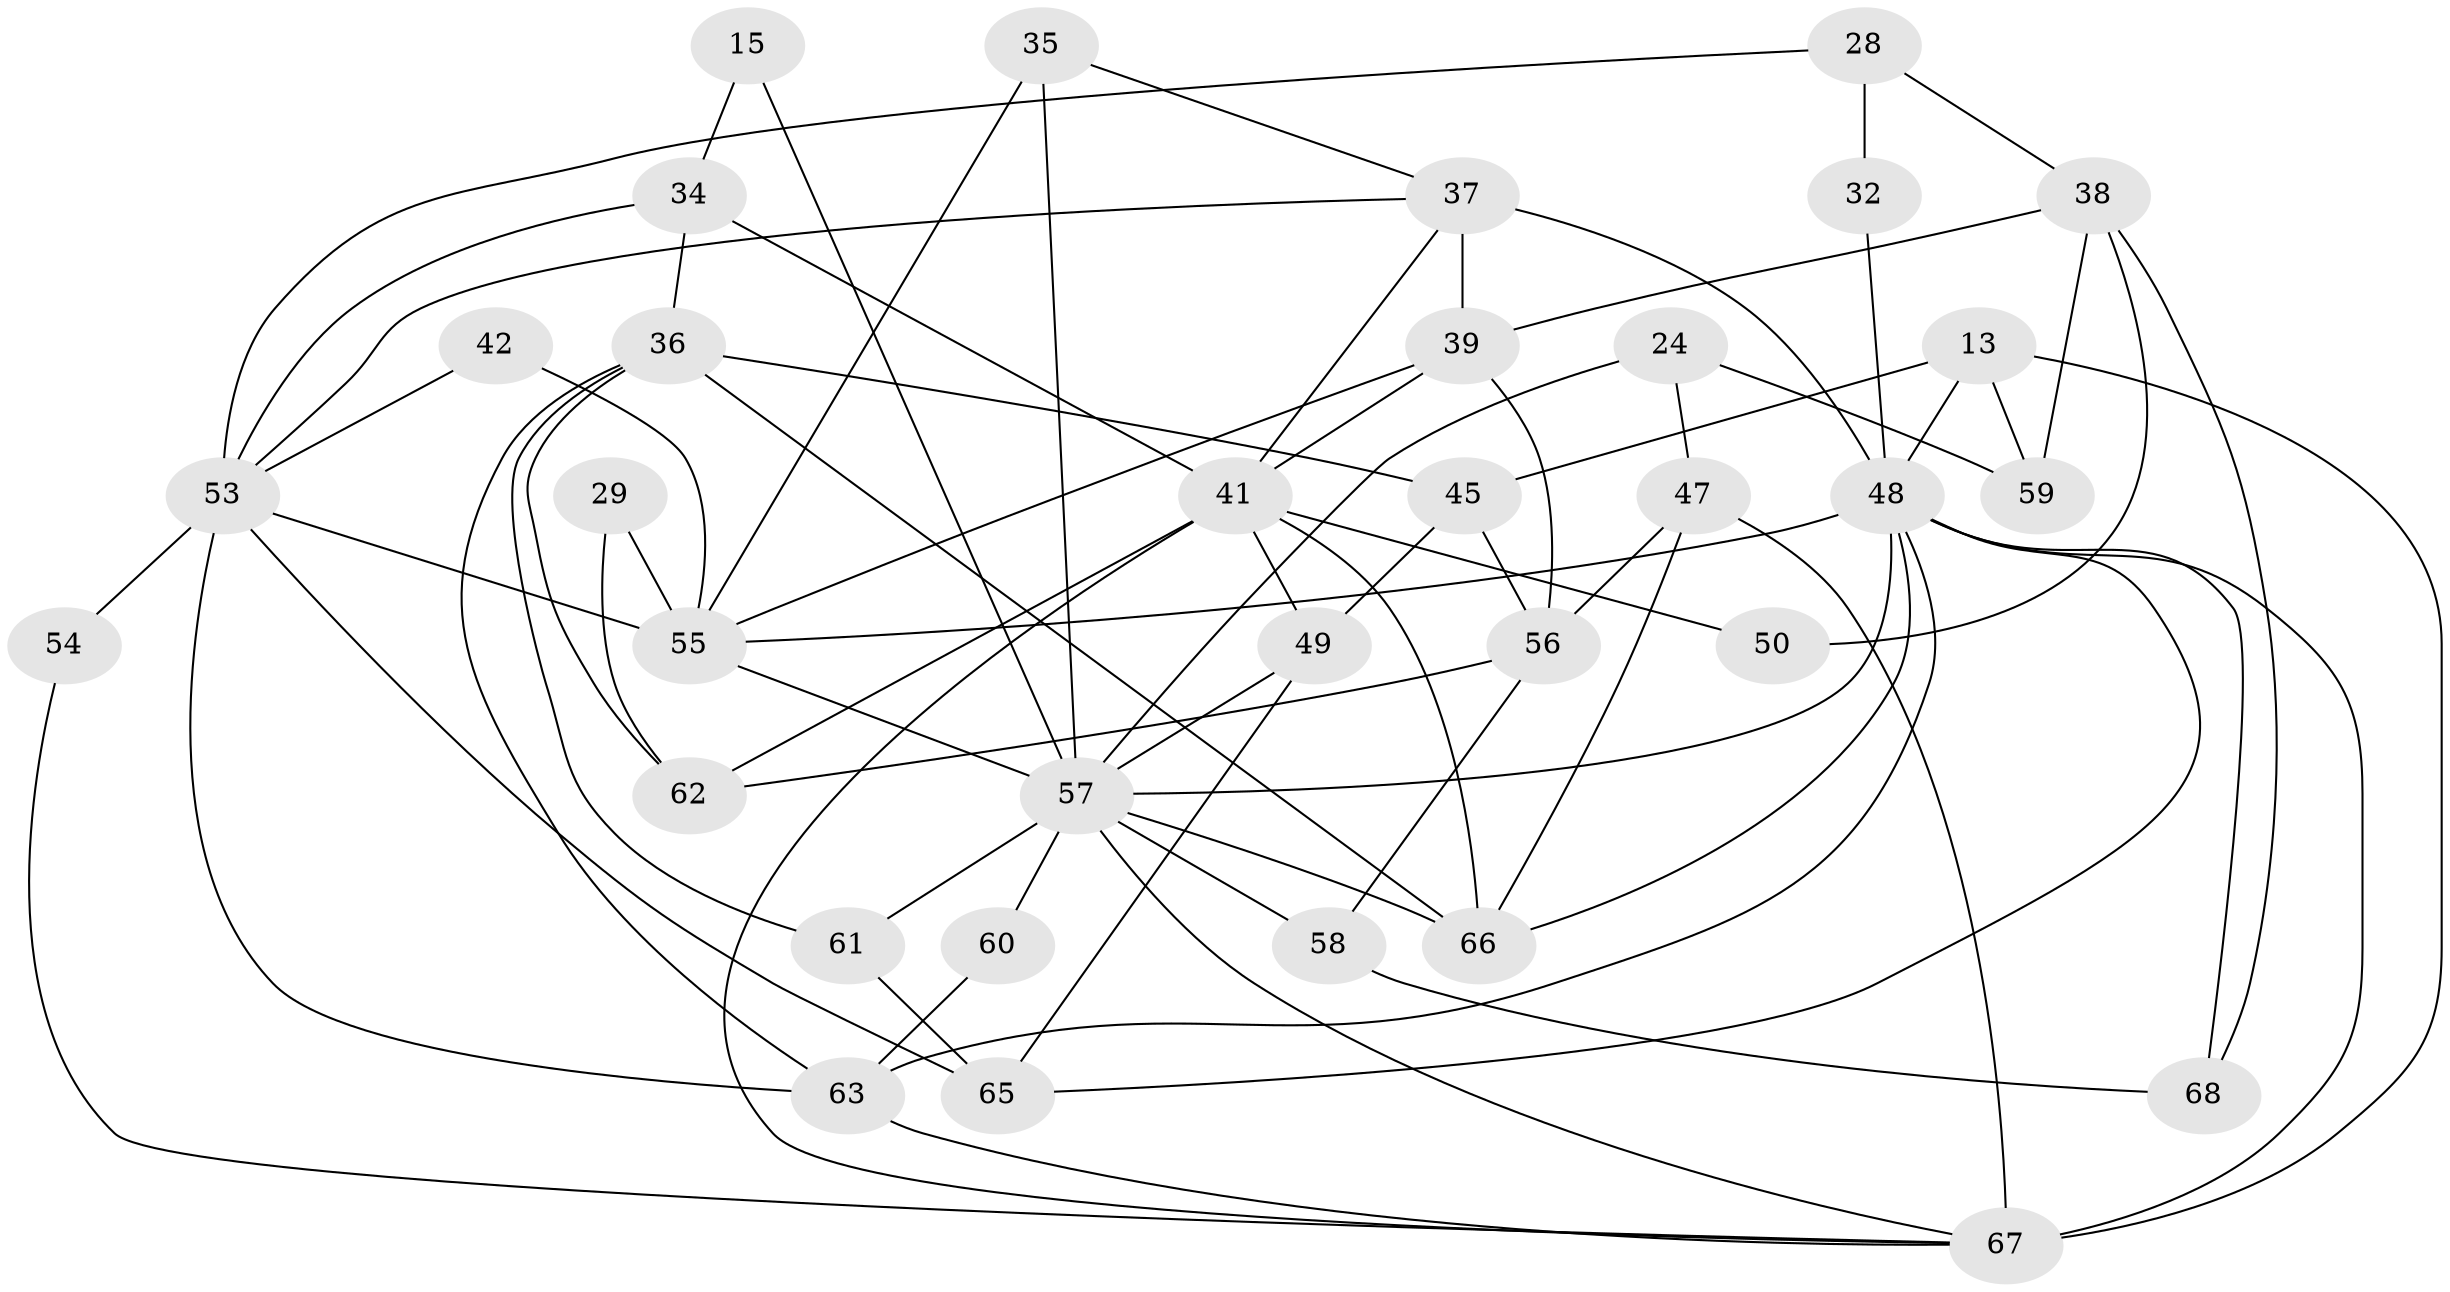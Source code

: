 // original degree distribution, {6: 0.14705882352941177, 2: 0.11764705882352941, 4: 0.3088235294117647, 3: 0.27941176470588236, 5: 0.11764705882352941, 8: 0.014705882352941176, 7: 0.014705882352941176}
// Generated by graph-tools (version 1.1) at 2025/52/03/09/25 04:52:02]
// undirected, 34 vertices, 75 edges
graph export_dot {
graph [start="1"]
  node [color=gray90,style=filled];
  13;
  15;
  24;
  28;
  29;
  32;
  34;
  35;
  36 [super="+12"];
  37 [super="+16"];
  38;
  39;
  41 [super="+17+40"];
  42;
  45;
  47 [super="+31"];
  48 [super="+18+44+26"];
  49;
  50;
  53 [super="+1"];
  54 [super="+3+33"];
  55 [super="+11+30"];
  56 [super="+2"];
  57 [super="+46+43+51"];
  58;
  59;
  60;
  61;
  62 [super="+52"];
  63 [super="+22"];
  65;
  66 [super="+21"];
  67 [super="+64"];
  68;
  13 -- 59;
  13 -- 45;
  13 -- 67 [weight=2];
  13 -- 48;
  15 -- 34;
  15 -- 57;
  24 -- 47;
  24 -- 59;
  24 -- 57;
  28 -- 38;
  28 -- 53;
  28 -- 32;
  29 -- 62;
  29 -- 55;
  32 -- 48;
  34 -- 36;
  34 -- 53;
  34 -- 41;
  35 -- 37;
  35 -- 55;
  35 -- 57;
  36 -- 61 [weight=2];
  36 -- 45 [weight=2];
  36 -- 63;
  36 -- 62;
  36 -- 66;
  37 -- 53;
  37 -- 39 [weight=2];
  37 -- 48 [weight=3];
  37 -- 41;
  38 -- 39;
  38 -- 68;
  38 -- 50;
  38 -- 59;
  39 -- 56 [weight=2];
  39 -- 55 [weight=2];
  39 -- 41;
  41 -- 66;
  41 -- 62 [weight=3];
  41 -- 49;
  41 -- 50;
  41 -- 67;
  42 -- 53 [weight=2];
  42 -- 55;
  45 -- 49;
  45 -- 56;
  47 -- 67 [weight=2];
  47 -- 66;
  47 -- 56;
  48 -- 57 [weight=4];
  48 -- 67 [weight=2];
  48 -- 66;
  48 -- 65;
  48 -- 68;
  48 -- 55 [weight=3];
  48 -- 63;
  49 -- 65;
  49 -- 57;
  53 -- 63;
  53 -- 54 [weight=3];
  53 -- 65;
  53 -- 55;
  54 -- 67 [weight=2];
  55 -- 57;
  56 -- 58;
  56 -- 62 [weight=3];
  57 -- 61 [weight=2];
  57 -- 60 [weight=3];
  57 -- 58;
  57 -- 67;
  57 -- 66;
  58 -- 68;
  60 -- 63;
  61 -- 65;
  63 -- 67;
}

